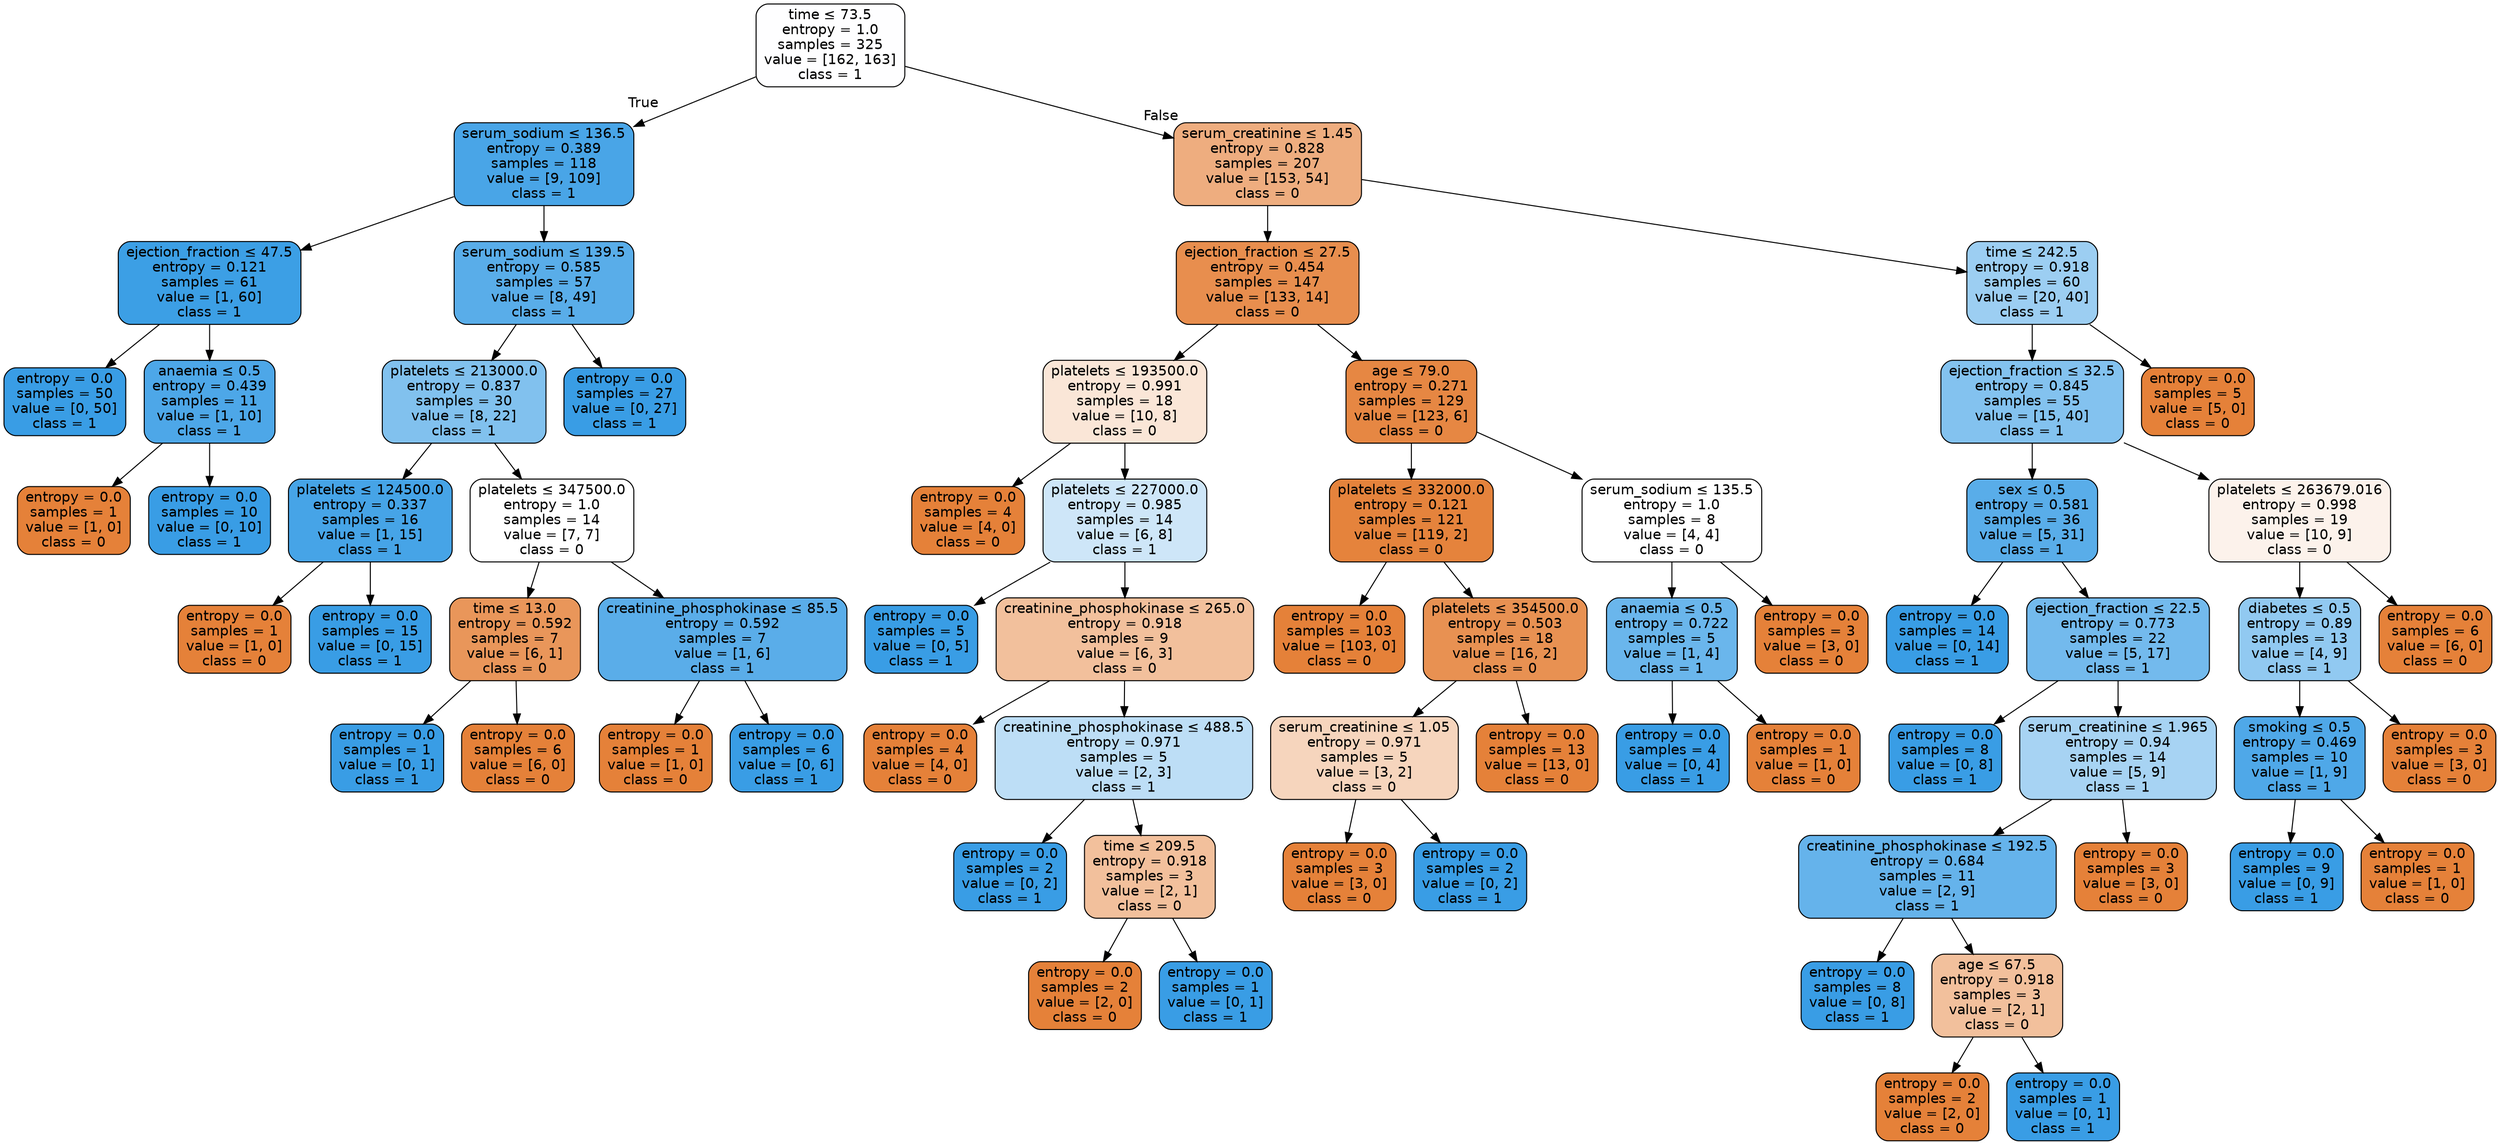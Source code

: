 digraph Tree {
node [shape=box, style="filled, rounded", color="black", fontname=helvetica] ;
edge [fontname=helvetica] ;
0 [label=<time &le; 73.5<br/>entropy = 1.0<br/>samples = 325<br/>value = [162, 163]<br/>class = 1>, fillcolor="#fefeff"] ;
1 [label=<serum_sodium &le; 136.5<br/>entropy = 0.389<br/>samples = 118<br/>value = [9, 109]<br/>class = 1>, fillcolor="#49a5e7"] ;
0 -> 1 [labeldistance=2.5, labelangle=45, headlabel="True"] ;
2 [label=<ejection_fraction &le; 47.5<br/>entropy = 0.121<br/>samples = 61<br/>value = [1, 60]<br/>class = 1>, fillcolor="#3c9fe5"] ;
1 -> 2 ;
3 [label=<entropy = 0.0<br/>samples = 50<br/>value = [0, 50]<br/>class = 1>, fillcolor="#399de5"] ;
2 -> 3 ;
4 [label=<anaemia &le; 0.5<br/>entropy = 0.439<br/>samples = 11<br/>value = [1, 10]<br/>class = 1>, fillcolor="#4da7e8"] ;
2 -> 4 ;
5 [label=<entropy = 0.0<br/>samples = 1<br/>value = [1, 0]<br/>class = 0>, fillcolor="#e58139"] ;
4 -> 5 ;
6 [label=<entropy = 0.0<br/>samples = 10<br/>value = [0, 10]<br/>class = 1>, fillcolor="#399de5"] ;
4 -> 6 ;
7 [label=<serum_sodium &le; 139.5<br/>entropy = 0.585<br/>samples = 57<br/>value = [8, 49]<br/>class = 1>, fillcolor="#59ade9"] ;
1 -> 7 ;
8 [label=<platelets &le; 213000.0<br/>entropy = 0.837<br/>samples = 30<br/>value = [8, 22]<br/>class = 1>, fillcolor="#81c1ee"] ;
7 -> 8 ;
9 [label=<platelets &le; 124500.0<br/>entropy = 0.337<br/>samples = 16<br/>value = [1, 15]<br/>class = 1>, fillcolor="#46a4e7"] ;
8 -> 9 ;
10 [label=<entropy = 0.0<br/>samples = 1<br/>value = [1, 0]<br/>class = 0>, fillcolor="#e58139"] ;
9 -> 10 ;
11 [label=<entropy = 0.0<br/>samples = 15<br/>value = [0, 15]<br/>class = 1>, fillcolor="#399de5"] ;
9 -> 11 ;
12 [label=<platelets &le; 347500.0<br/>entropy = 1.0<br/>samples = 14<br/>value = [7, 7]<br/>class = 0>, fillcolor="#ffffff"] ;
8 -> 12 ;
13 [label=<time &le; 13.0<br/>entropy = 0.592<br/>samples = 7<br/>value = [6, 1]<br/>class = 0>, fillcolor="#e9965a"] ;
12 -> 13 ;
14 [label=<entropy = 0.0<br/>samples = 1<br/>value = [0, 1]<br/>class = 1>, fillcolor="#399de5"] ;
13 -> 14 ;
15 [label=<entropy = 0.0<br/>samples = 6<br/>value = [6, 0]<br/>class = 0>, fillcolor="#e58139"] ;
13 -> 15 ;
16 [label=<creatinine_phosphokinase &le; 85.5<br/>entropy = 0.592<br/>samples = 7<br/>value = [1, 6]<br/>class = 1>, fillcolor="#5aade9"] ;
12 -> 16 ;
17 [label=<entropy = 0.0<br/>samples = 1<br/>value = [1, 0]<br/>class = 0>, fillcolor="#e58139"] ;
16 -> 17 ;
18 [label=<entropy = 0.0<br/>samples = 6<br/>value = [0, 6]<br/>class = 1>, fillcolor="#399de5"] ;
16 -> 18 ;
19 [label=<entropy = 0.0<br/>samples = 27<br/>value = [0, 27]<br/>class = 1>, fillcolor="#399de5"] ;
7 -> 19 ;
20 [label=<serum_creatinine &le; 1.45<br/>entropy = 0.828<br/>samples = 207<br/>value = [153, 54]<br/>class = 0>, fillcolor="#eead7f"] ;
0 -> 20 [labeldistance=2.5, labelangle=-45, headlabel="False"] ;
21 [label=<ejection_fraction &le; 27.5<br/>entropy = 0.454<br/>samples = 147<br/>value = [133, 14]<br/>class = 0>, fillcolor="#e88e4e"] ;
20 -> 21 ;
22 [label=<platelets &le; 193500.0<br/>entropy = 0.991<br/>samples = 18<br/>value = [10, 8]<br/>class = 0>, fillcolor="#fae6d7"] ;
21 -> 22 ;
23 [label=<entropy = 0.0<br/>samples = 4<br/>value = [4, 0]<br/>class = 0>, fillcolor="#e58139"] ;
22 -> 23 ;
24 [label=<platelets &le; 227000.0<br/>entropy = 0.985<br/>samples = 14<br/>value = [6, 8]<br/>class = 1>, fillcolor="#cee6f8"] ;
22 -> 24 ;
25 [label=<entropy = 0.0<br/>samples = 5<br/>value = [0, 5]<br/>class = 1>, fillcolor="#399de5"] ;
24 -> 25 ;
26 [label=<creatinine_phosphokinase &le; 265.0<br/>entropy = 0.918<br/>samples = 9<br/>value = [6, 3]<br/>class = 0>, fillcolor="#f2c09c"] ;
24 -> 26 ;
27 [label=<entropy = 0.0<br/>samples = 4<br/>value = [4, 0]<br/>class = 0>, fillcolor="#e58139"] ;
26 -> 27 ;
28 [label=<creatinine_phosphokinase &le; 488.5<br/>entropy = 0.971<br/>samples = 5<br/>value = [2, 3]<br/>class = 1>, fillcolor="#bddef6"] ;
26 -> 28 ;
29 [label=<entropy = 0.0<br/>samples = 2<br/>value = [0, 2]<br/>class = 1>, fillcolor="#399de5"] ;
28 -> 29 ;
30 [label=<time &le; 209.5<br/>entropy = 0.918<br/>samples = 3<br/>value = [2, 1]<br/>class = 0>, fillcolor="#f2c09c"] ;
28 -> 30 ;
31 [label=<entropy = 0.0<br/>samples = 2<br/>value = [2, 0]<br/>class = 0>, fillcolor="#e58139"] ;
30 -> 31 ;
32 [label=<entropy = 0.0<br/>samples = 1<br/>value = [0, 1]<br/>class = 1>, fillcolor="#399de5"] ;
30 -> 32 ;
33 [label=<age &le; 79.0<br/>entropy = 0.271<br/>samples = 129<br/>value = [123, 6]<br/>class = 0>, fillcolor="#e68743"] ;
21 -> 33 ;
34 [label=<platelets &le; 332000.0<br/>entropy = 0.121<br/>samples = 121<br/>value = [119, 2]<br/>class = 0>, fillcolor="#e5833c"] ;
33 -> 34 ;
35 [label=<entropy = 0.0<br/>samples = 103<br/>value = [103, 0]<br/>class = 0>, fillcolor="#e58139"] ;
34 -> 35 ;
36 [label=<platelets &le; 354500.0<br/>entropy = 0.503<br/>samples = 18<br/>value = [16, 2]<br/>class = 0>, fillcolor="#e89152"] ;
34 -> 36 ;
37 [label=<serum_creatinine &le; 1.05<br/>entropy = 0.971<br/>samples = 5<br/>value = [3, 2]<br/>class = 0>, fillcolor="#f6d5bd"] ;
36 -> 37 ;
38 [label=<entropy = 0.0<br/>samples = 3<br/>value = [3, 0]<br/>class = 0>, fillcolor="#e58139"] ;
37 -> 38 ;
39 [label=<entropy = 0.0<br/>samples = 2<br/>value = [0, 2]<br/>class = 1>, fillcolor="#399de5"] ;
37 -> 39 ;
40 [label=<entropy = 0.0<br/>samples = 13<br/>value = [13, 0]<br/>class = 0>, fillcolor="#e58139"] ;
36 -> 40 ;
41 [label=<serum_sodium &le; 135.5<br/>entropy = 1.0<br/>samples = 8<br/>value = [4, 4]<br/>class = 0>, fillcolor="#ffffff"] ;
33 -> 41 ;
42 [label=<anaemia &le; 0.5<br/>entropy = 0.722<br/>samples = 5<br/>value = [1, 4]<br/>class = 1>, fillcolor="#6ab6ec"] ;
41 -> 42 ;
43 [label=<entropy = 0.0<br/>samples = 4<br/>value = [0, 4]<br/>class = 1>, fillcolor="#399de5"] ;
42 -> 43 ;
44 [label=<entropy = 0.0<br/>samples = 1<br/>value = [1, 0]<br/>class = 0>, fillcolor="#e58139"] ;
42 -> 44 ;
45 [label=<entropy = 0.0<br/>samples = 3<br/>value = [3, 0]<br/>class = 0>, fillcolor="#e58139"] ;
41 -> 45 ;
46 [label=<time &le; 242.5<br/>entropy = 0.918<br/>samples = 60<br/>value = [20, 40]<br/>class = 1>, fillcolor="#9ccef2"] ;
20 -> 46 ;
47 [label=<ejection_fraction &le; 32.5<br/>entropy = 0.845<br/>samples = 55<br/>value = [15, 40]<br/>class = 1>, fillcolor="#83c2ef"] ;
46 -> 47 ;
48 [label=<sex &le; 0.5<br/>entropy = 0.581<br/>samples = 36<br/>value = [5, 31]<br/>class = 1>, fillcolor="#59ade9"] ;
47 -> 48 ;
49 [label=<entropy = 0.0<br/>samples = 14<br/>value = [0, 14]<br/>class = 1>, fillcolor="#399de5"] ;
48 -> 49 ;
50 [label=<ejection_fraction &le; 22.5<br/>entropy = 0.773<br/>samples = 22<br/>value = [5, 17]<br/>class = 1>, fillcolor="#73baed"] ;
48 -> 50 ;
51 [label=<entropy = 0.0<br/>samples = 8<br/>value = [0, 8]<br/>class = 1>, fillcolor="#399de5"] ;
50 -> 51 ;
52 [label=<serum_creatinine &le; 1.965<br/>entropy = 0.94<br/>samples = 14<br/>value = [5, 9]<br/>class = 1>, fillcolor="#a7d3f3"] ;
50 -> 52 ;
53 [label=<creatinine_phosphokinase &le; 192.5<br/>entropy = 0.684<br/>samples = 11<br/>value = [2, 9]<br/>class = 1>, fillcolor="#65b3eb"] ;
52 -> 53 ;
54 [label=<entropy = 0.0<br/>samples = 8<br/>value = [0, 8]<br/>class = 1>, fillcolor="#399de5"] ;
53 -> 54 ;
55 [label=<age &le; 67.5<br/>entropy = 0.918<br/>samples = 3<br/>value = [2, 1]<br/>class = 0>, fillcolor="#f2c09c"] ;
53 -> 55 ;
56 [label=<entropy = 0.0<br/>samples = 2<br/>value = [2, 0]<br/>class = 0>, fillcolor="#e58139"] ;
55 -> 56 ;
57 [label=<entropy = 0.0<br/>samples = 1<br/>value = [0, 1]<br/>class = 1>, fillcolor="#399de5"] ;
55 -> 57 ;
58 [label=<entropy = 0.0<br/>samples = 3<br/>value = [3, 0]<br/>class = 0>, fillcolor="#e58139"] ;
52 -> 58 ;
59 [label=<platelets &le; 263679.016<br/>entropy = 0.998<br/>samples = 19<br/>value = [10, 9]<br/>class = 0>, fillcolor="#fcf2eb"] ;
47 -> 59 ;
60 [label=<diabetes &le; 0.5<br/>entropy = 0.89<br/>samples = 13<br/>value = [4, 9]<br/>class = 1>, fillcolor="#91c9f1"] ;
59 -> 60 ;
61 [label=<smoking &le; 0.5<br/>entropy = 0.469<br/>samples = 10<br/>value = [1, 9]<br/>class = 1>, fillcolor="#4fa8e8"] ;
60 -> 61 ;
62 [label=<entropy = 0.0<br/>samples = 9<br/>value = [0, 9]<br/>class = 1>, fillcolor="#399de5"] ;
61 -> 62 ;
63 [label=<entropy = 0.0<br/>samples = 1<br/>value = [1, 0]<br/>class = 0>, fillcolor="#e58139"] ;
61 -> 63 ;
64 [label=<entropy = 0.0<br/>samples = 3<br/>value = [3, 0]<br/>class = 0>, fillcolor="#e58139"] ;
60 -> 64 ;
65 [label=<entropy = 0.0<br/>samples = 6<br/>value = [6, 0]<br/>class = 0>, fillcolor="#e58139"] ;
59 -> 65 ;
66 [label=<entropy = 0.0<br/>samples = 5<br/>value = [5, 0]<br/>class = 0>, fillcolor="#e58139"] ;
46 -> 66 ;
}